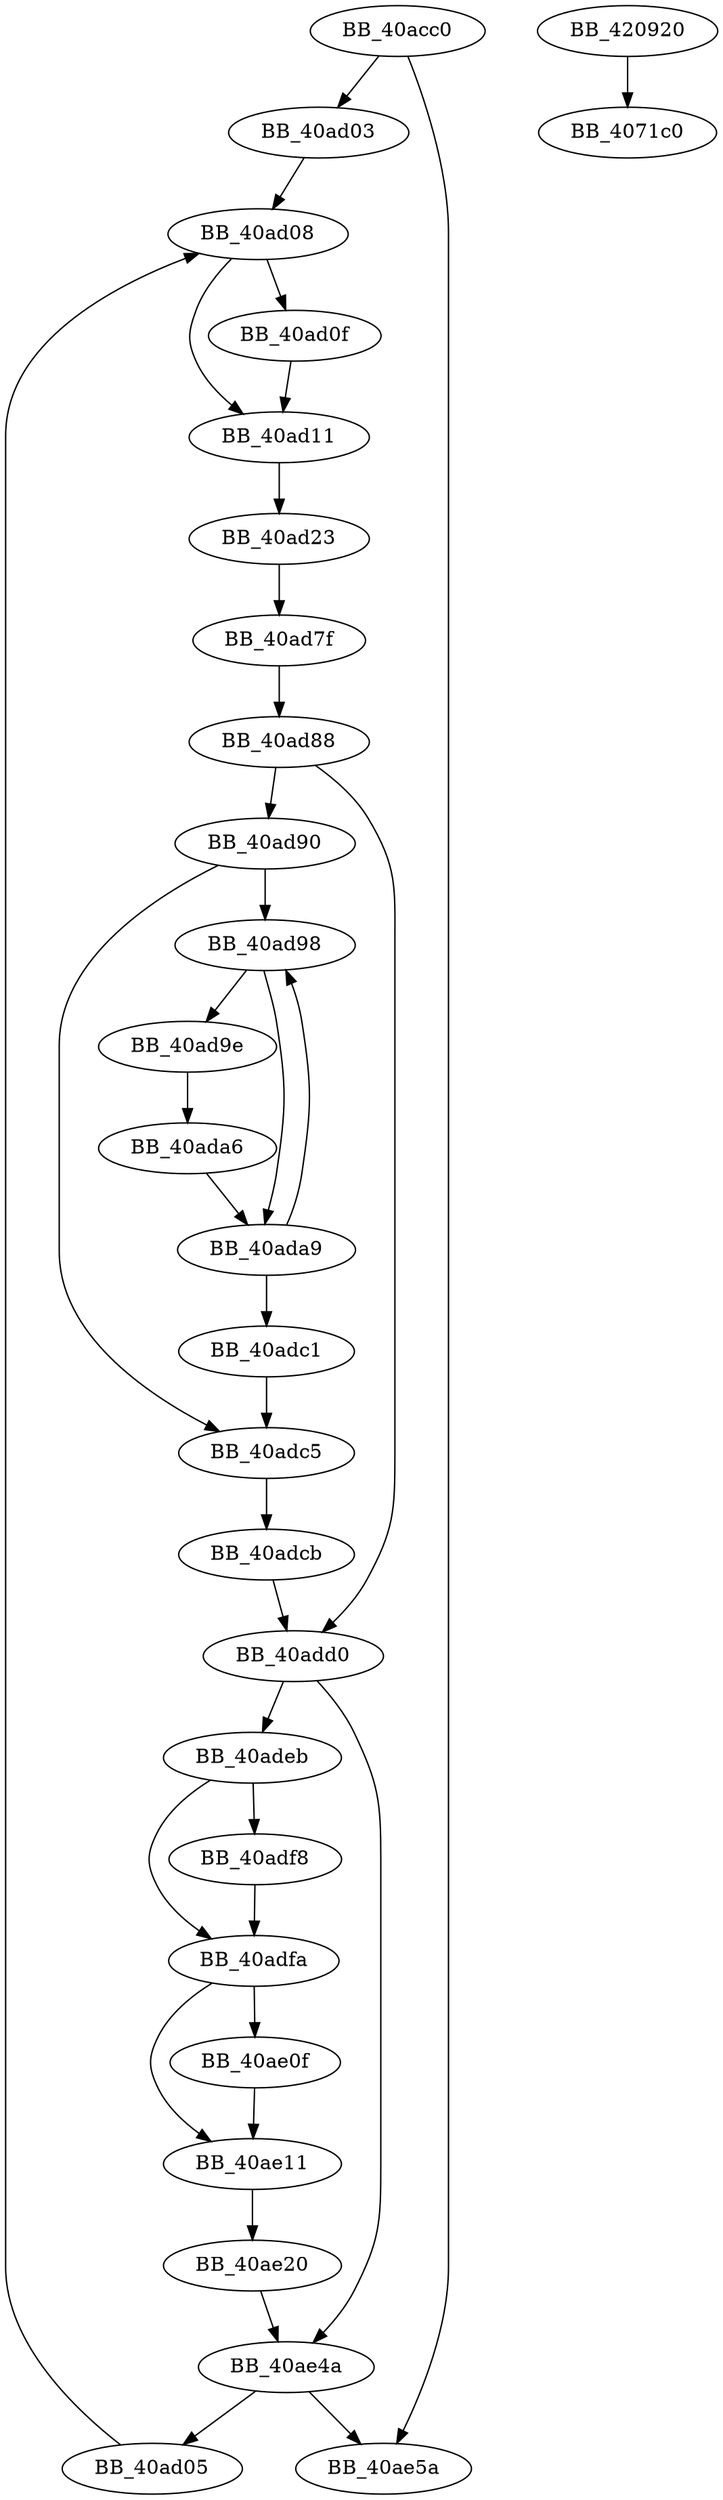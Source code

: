 DiGraph sub_40ACC0{
BB_40acc0->BB_40ad03
BB_40acc0->BB_40ae5a
BB_40ad03->BB_40ad08
BB_40ad05->BB_40ad08
BB_40ad08->BB_40ad0f
BB_40ad08->BB_40ad11
BB_40ad0f->BB_40ad11
BB_40ad11->BB_40ad23
BB_40ad23->BB_40ad7f
BB_40ad7f->BB_40ad88
BB_40ad88->BB_40ad90
BB_40ad88->BB_40add0
BB_40ad90->BB_40ad98
BB_40ad90->BB_40adc5
BB_40ad98->BB_40ad9e
BB_40ad98->BB_40ada9
BB_40ad9e->BB_40ada6
BB_40ada6->BB_40ada9
BB_40ada9->BB_40ad98
BB_40ada9->BB_40adc1
BB_40adc1->BB_40adc5
BB_40adc5->BB_40adcb
BB_40adcb->BB_40add0
BB_40add0->BB_40adeb
BB_40add0->BB_40ae4a
BB_40adeb->BB_40adf8
BB_40adeb->BB_40adfa
BB_40adf8->BB_40adfa
BB_40adfa->BB_40ae0f
BB_40adfa->BB_40ae11
BB_40ae0f->BB_40ae11
BB_40ae11->BB_40ae20
BB_40ae20->BB_40ae4a
BB_40ae4a->BB_40ad05
BB_40ae4a->BB_40ae5a
BB_420920->BB_4071c0
}
